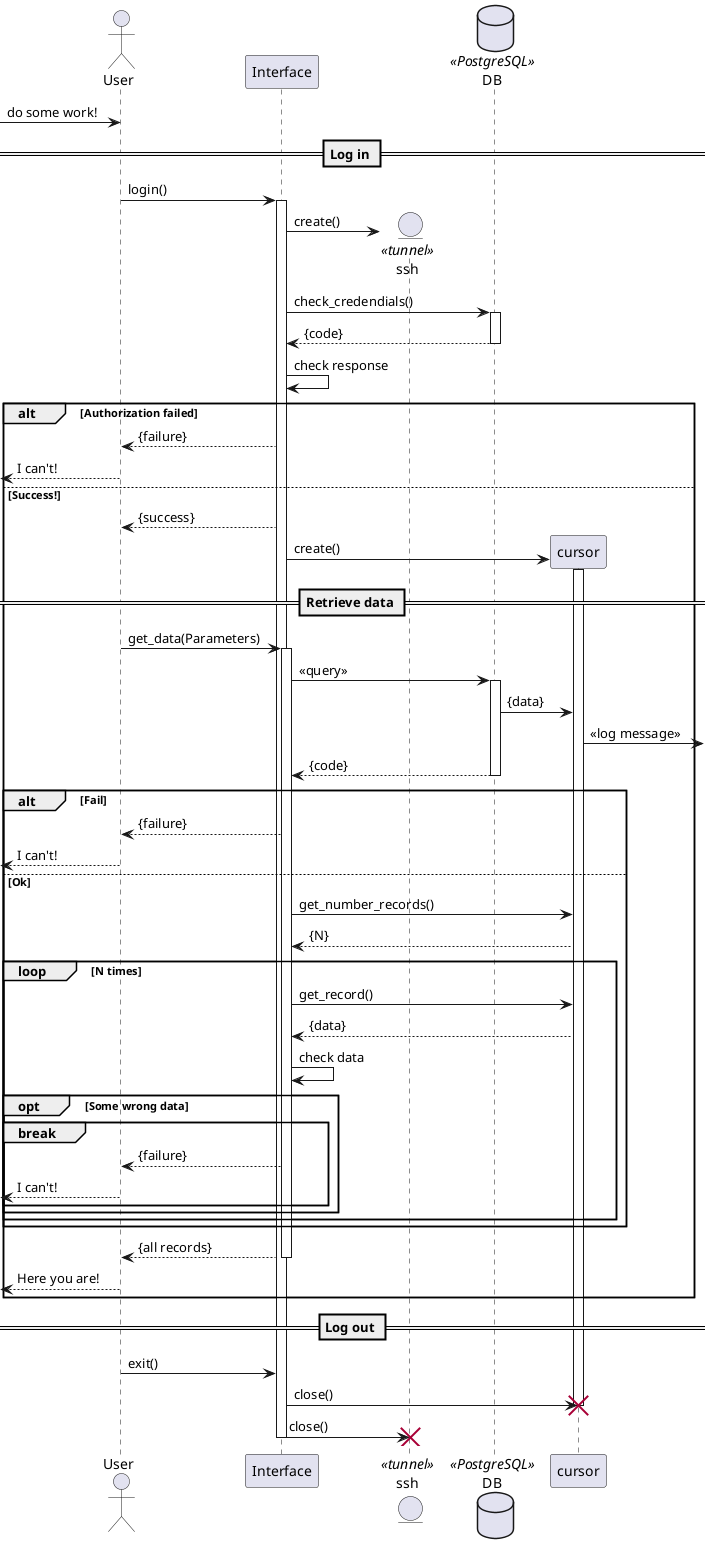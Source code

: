 @startuml sequence_test

' participants with non-standard (participant) icon or with a stereotype must be declared explicitely

actor User
'receive message from outside
[-> User : do some work!
'add separator
== Log in ==
'send message
User -> Interface : login()
'make participant active explicitely
activate Interface
'create a non-persistent participant
create entity ssh <<tunnel>>
Interface -> ssh : create()
'add a stereotype as well!
database DB <<PostgreSQL>>
'short-hand for send signal and activate!
Interface -> DB ++: check_credendials()
'short hand for sending message back and deactivation
return {code}
'message to itself to indicate internal process
Interface -> Interface : check response
'branching (as in if.. else..)
alt Authorization failed
    Interface --> User : {failure}
    'replay to outside
    [<-- User : I can't!
else Success!
    Interface --> User : {success}
    'short-hand to create a non-persistent participant
    Interface -> cursor ** : create()
    activate cursor
    == Retrieve data ==
    User -> Interface ++ : get_data(Parameters)
    Interface -> DB ++ : <<query>>
    DB -> cursor : {data}
    'send message to another side of outside
    cursor ->] : <<log message>>
    DB --> Interface : {code}
    'explicit deactivation
    deactivate DB
    alt Fail
        Interface --> User : {failure}
        [<-- User : I can't!
    else Ok
        Interface -> cursor : get_number_records()
        cursor --> Interface : {N}
        loop N times
            Interface -> cursor : get_record()
            cursor --> Interface : {data}
            Interface -> Interface : check data
            opt Some wrong data
                break
                    Interface --> User : {failure}
                    [<-- User : I can't!
                end
            end
        end
    end
    return {all records}
    [<-- User : Here you are!
end
== Log out ==
User -> Interface : exit()
'implicit destruction (+ deactivation) of target
Interface -> cursor !!: close()
'implicit deactivation of source
Interface -> ssh -- : close()
'explicit destruction
destroy ssh

@enduml